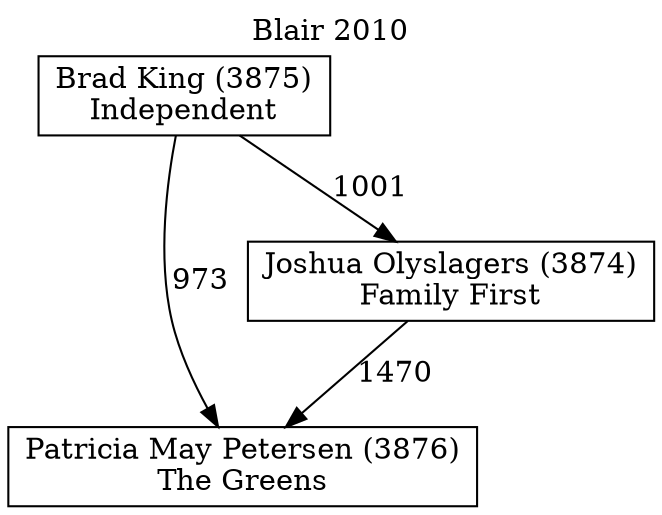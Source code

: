 // House preference flow
digraph "Patricia May Petersen (3876)_Blair_2010" {
	graph [label="Blair 2010" labelloc=t mclimit=10]
	node [shape=box]
	"Patricia May Petersen (3876)" [label="Patricia May Petersen (3876)
The Greens"]
	"Joshua Olyslagers (3874)" [label="Joshua Olyslagers (3874)
Family First"]
	"Brad King (3875)" [label="Brad King (3875)
Independent"]
	"Patricia May Petersen (3876)" [label="Patricia May Petersen (3876)
The Greens"]
	"Brad King (3875)" [label="Brad King (3875)
Independent"]
	"Brad King (3875)" [label="Brad King (3875)
Independent"]
	"Joshua Olyslagers (3874)" [label="Joshua Olyslagers (3874)
Family First"]
	"Brad King (3875)" [label="Brad King (3875)
Independent"]
	"Brad King (3875)" [label="Brad King (3875)
Independent"]
	"Joshua Olyslagers (3874)" -> "Patricia May Petersen (3876)" [label=1470]
	"Brad King (3875)" -> "Joshua Olyslagers (3874)" [label=1001]
	"Brad King (3875)" -> "Patricia May Petersen (3876)" [label=973]
}
